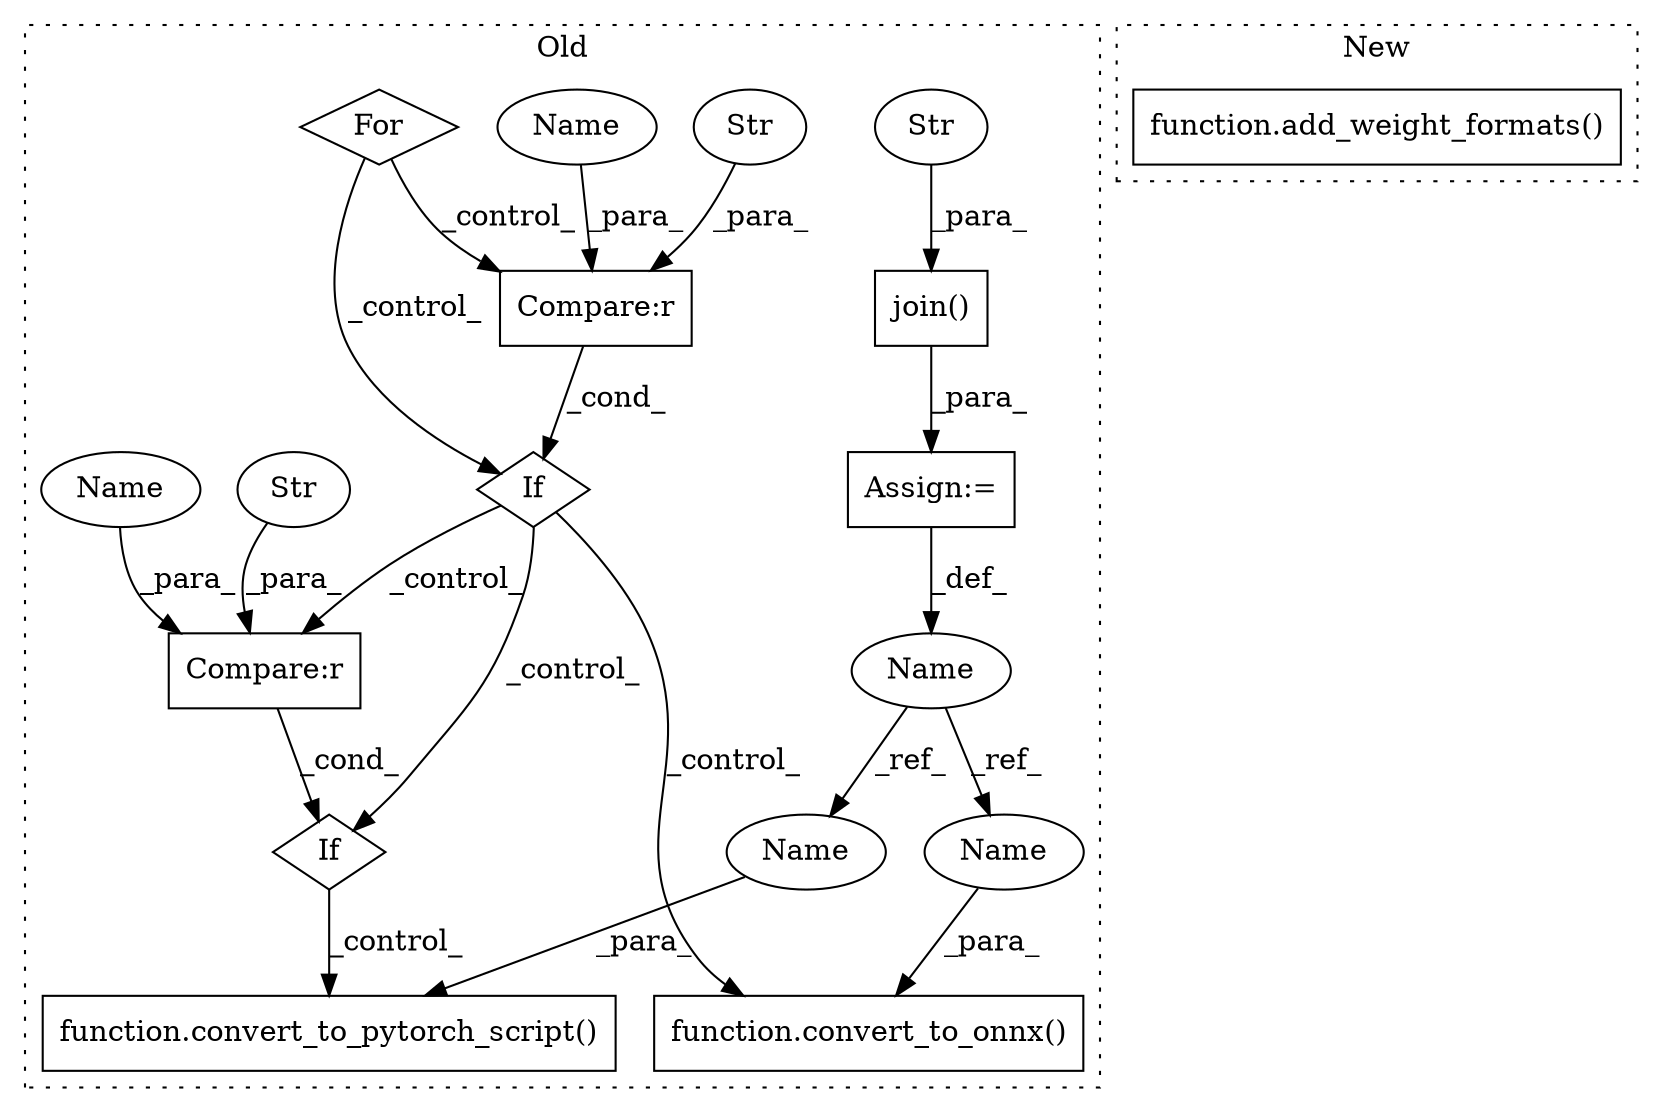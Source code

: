 digraph G {
subgraph cluster0 {
1 [label="If" a="96" s="2947" l="3" shape="diamond"];
3 [label="If" a="96" s="3024" l="0" shape="diamond"];
4 [label="Compare:r" a="40" s="2950" l="20" shape="box"];
5 [label="Str" a="66" s="2964" l="6" shape="ellipse"];
6 [label="Compare:r" a="40" s="3024" l="27" shape="box"];
7 [label="Str" a="66" s="3038" l="13" shape="ellipse"];
8 [label="function.convert_to_onnx()" a="75" s="2984,3009" l="16,1" shape="box"];
9 [label="join()" a="75" s="2864,2895" l="13,1" shape="box"];
10 [label="Str" a="66" s="2885" l="10" shape="ellipse"];
11 [label="For" a="107" s="2901,2937" l="4,10" shape="diamond"];
12 [label="Name" a="87" s="2852" l="9" shape="ellipse"];
13 [label="function.convert_to_pytorch_script()" a="75" s="3065,3100" l="26,1" shape="box"];
14 [label="Assign:=" a="68" s="2861" l="3" shape="box"];
15 [label="Name" a="87" s="3091" l="9" shape="ellipse"];
16 [label="Name" a="87" s="3000" l="9" shape="ellipse"];
17 [label="Name" a="87" s="2950" l="10" shape="ellipse"];
18 [label="Name" a="87" s="3024" l="10" shape="ellipse"];
label = "Old";
style="dotted";
}
subgraph cluster1 {
2 [label="function.add_weight_formats()" a="75" s="2971,3016" l="19,1" shape="box"];
label = "New";
style="dotted";
}
1 -> 6 [label="_control_"];
1 -> 8 [label="_control_"];
1 -> 3 [label="_control_"];
3 -> 13 [label="_control_"];
4 -> 1 [label="_cond_"];
5 -> 4 [label="_para_"];
6 -> 3 [label="_cond_"];
7 -> 6 [label="_para_"];
9 -> 14 [label="_para_"];
10 -> 9 [label="_para_"];
11 -> 4 [label="_control_"];
11 -> 1 [label="_control_"];
12 -> 16 [label="_ref_"];
12 -> 15 [label="_ref_"];
14 -> 12 [label="_def_"];
15 -> 13 [label="_para_"];
16 -> 8 [label="_para_"];
17 -> 4 [label="_para_"];
18 -> 6 [label="_para_"];
}